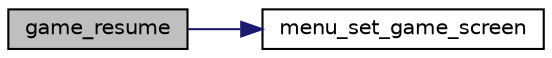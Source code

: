 digraph "game_resume"
{
 // LATEX_PDF_SIZE
  edge [fontname="Helvetica",fontsize="10",labelfontname="Helvetica",labelfontsize="10"];
  node [fontname="Helvetica",fontsize="10",shape=record];
  rankdir="LR";
  Node1 [label="game_resume",height=0.2,width=0.4,color="black", fillcolor="grey75", style="filled", fontcolor="black",tooltip="Resumes the game."];
  Node1 -> Node2 [color="midnightblue",fontsize="10",style="solid",fontname="Helvetica"];
  Node2 [label="menu_set_game_screen",height=0.2,width=0.4,color="black", fillcolor="white", style="filled",URL="$group__menu.html#gaa2f9ad11fdc632d1a6cb3d2ab271f776",tooltip="Sets the menu to the game screen."];
}
